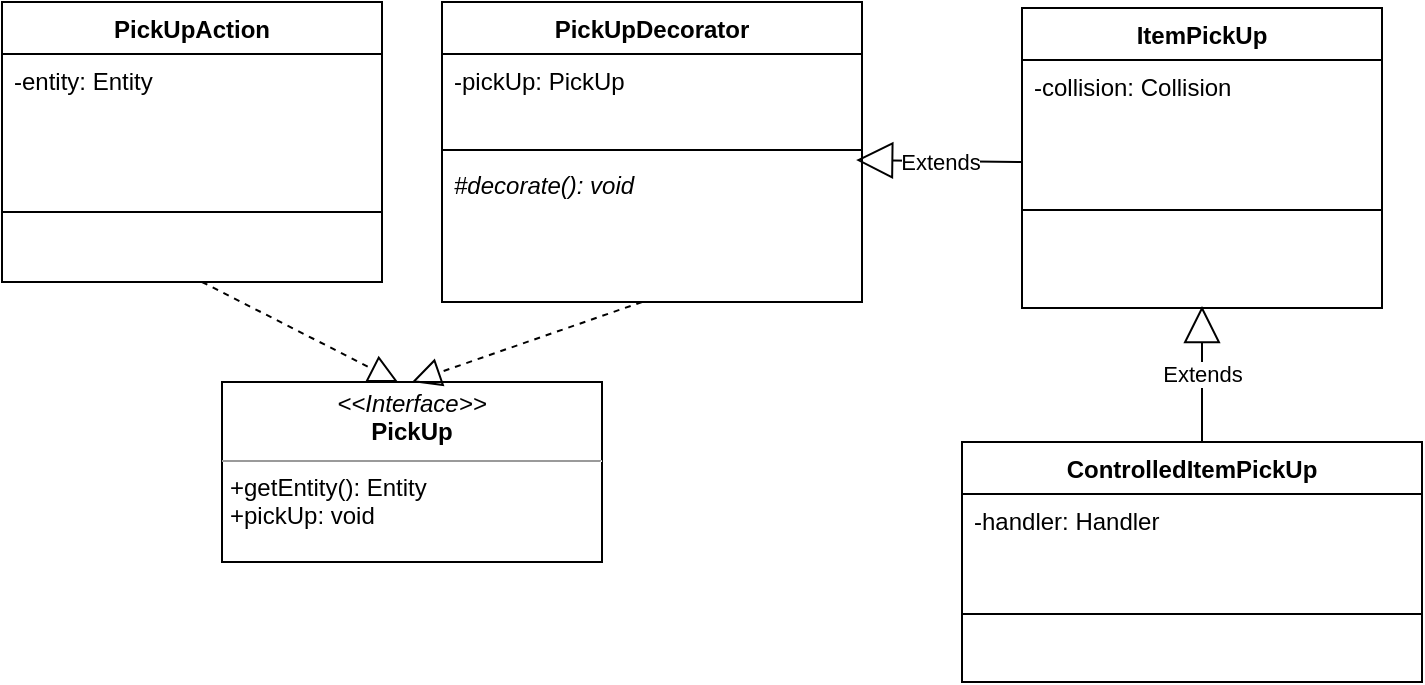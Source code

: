 <mxfile version="13.9.9" type="device"><diagram id="JoFQByJw2eYLuY0I7_IH" name="Page-1"><mxGraphModel dx="852" dy="494" grid="1" gridSize="10" guides="1" tooltips="1" connect="1" arrows="1" fold="1" page="1" pageScale="1" pageWidth="850" pageHeight="1100" math="0" shadow="0"><root><mxCell id="0"/><mxCell id="1" parent="0"/><mxCell id="b1nT_rkuJrMs0i4mq1yK-100" value="PickUpAction" style="swimlane;fontStyle=1;align=center;verticalAlign=top;childLayout=stackLayout;horizontal=1;startSize=26;horizontalStack=0;resizeParent=1;resizeParentMax=0;resizeLast=0;collapsible=1;marginBottom=0;" parent="1" vertex="1"><mxGeometry x="180" y="150" width="190" height="140" as="geometry"/></mxCell><mxCell id="b1nT_rkuJrMs0i4mq1yK-101" value="-entity: Entity&#10;" style="text;strokeColor=none;fillColor=none;align=left;verticalAlign=top;spacingLeft=4;spacingRight=4;overflow=hidden;rotatable=0;points=[[0,0.5],[1,0.5]];portConstraint=eastwest;" parent="b1nT_rkuJrMs0i4mq1yK-100" vertex="1"><mxGeometry y="26" width="190" height="44" as="geometry"/></mxCell><mxCell id="b1nT_rkuJrMs0i4mq1yK-102" value="" style="line;strokeWidth=1;fillColor=none;align=left;verticalAlign=middle;spacingTop=-1;spacingLeft=3;spacingRight=3;rotatable=0;labelPosition=right;points=[];portConstraint=eastwest;" parent="b1nT_rkuJrMs0i4mq1yK-100" vertex="1"><mxGeometry y="70" width="190" height="70" as="geometry"/></mxCell><mxCell id="b1nT_rkuJrMs0i4mq1yK-111" value="PickUpDecorator" style="swimlane;fontStyle=1;align=center;verticalAlign=top;childLayout=stackLayout;horizontal=1;startSize=26;horizontalStack=0;resizeParent=1;resizeParentMax=0;resizeLast=0;collapsible=1;marginBottom=0;" parent="1" vertex="1"><mxGeometry x="400" y="150" width="210" height="150" as="geometry"/></mxCell><mxCell id="b1nT_rkuJrMs0i4mq1yK-112" value="-pickUp: PickUp" style="text;strokeColor=none;fillColor=none;align=left;verticalAlign=top;spacingLeft=4;spacingRight=4;overflow=hidden;rotatable=0;points=[[0,0.5],[1,0.5]];portConstraint=eastwest;" parent="b1nT_rkuJrMs0i4mq1yK-111" vertex="1"><mxGeometry y="26" width="210" height="44" as="geometry"/></mxCell><mxCell id="b1nT_rkuJrMs0i4mq1yK-113" value="" style="line;strokeWidth=1;fillColor=none;align=left;verticalAlign=middle;spacingTop=-1;spacingLeft=3;spacingRight=3;rotatable=0;labelPosition=right;points=[];portConstraint=eastwest;" parent="b1nT_rkuJrMs0i4mq1yK-111" vertex="1"><mxGeometry y="70" width="210" height="8" as="geometry"/></mxCell><mxCell id="b1nT_rkuJrMs0i4mq1yK-115" value="#decorate(): void" style="text;strokeColor=none;fillColor=none;align=left;verticalAlign=top;spacingLeft=4;spacingRight=4;overflow=hidden;rotatable=0;points=[[0,0.5],[1,0.5]];portConstraint=eastwest;fontStyle=2" parent="b1nT_rkuJrMs0i4mq1yK-111" vertex="1"><mxGeometry y="78" width="210" height="72" as="geometry"/></mxCell><mxCell id="b1nT_rkuJrMs0i4mq1yK-116" value="&lt;p style=&quot;margin: 0px ; margin-top: 4px ; text-align: center&quot;&gt;&lt;i&gt;&amp;lt;&amp;lt;Interface&amp;gt;&amp;gt;&lt;/i&gt;&lt;br&gt;&lt;b&gt;PickUp&lt;/b&gt;&lt;/p&gt;&lt;hr size=&quot;1&quot;&gt;&lt;p style=&quot;margin: 0px ; margin-left: 4px&quot;&gt;+getEntity(): Entity&lt;/p&gt;&lt;p style=&quot;margin: 0px ; margin-left: 4px&quot;&gt;+pickUp: void&lt;br&gt;&lt;/p&gt;" style="verticalAlign=top;align=left;overflow=fill;fontSize=12;fontFamily=Helvetica;html=1;" parent="1" vertex="1"><mxGeometry x="290" y="340" width="190" height="90" as="geometry"/></mxCell><mxCell id="b1nT_rkuJrMs0i4mq1yK-119" value="" style="endArrow=block;dashed=1;endFill=0;endSize=12;html=1;entryX=0.5;entryY=0;entryDx=0;entryDy=0;" parent="1" target="b1nT_rkuJrMs0i4mq1yK-116" edge="1"><mxGeometry width="160" relative="1" as="geometry"><mxPoint x="500" y="300" as="sourcePoint"/><mxPoint x="660" y="300" as="targetPoint"/></mxGeometry></mxCell><mxCell id="_IDvIvZla8uUR6F14BlI-1" value="" style="endArrow=block;dashed=1;endFill=0;endSize=12;html=1;" parent="1" edge="1"><mxGeometry width="160" relative="1" as="geometry"><mxPoint x="280" y="290" as="sourcePoint"/><mxPoint x="378" y="340" as="targetPoint"/></mxGeometry></mxCell><mxCell id="_IDvIvZla8uUR6F14BlI-2" value="ItemPickUp" style="swimlane;fontStyle=1;align=center;verticalAlign=top;childLayout=stackLayout;horizontal=1;startSize=26;horizontalStack=0;resizeParent=1;resizeParentMax=0;resizeLast=0;collapsible=1;marginBottom=0;" parent="1" vertex="1"><mxGeometry x="690" y="153" width="180" height="150" as="geometry"/></mxCell><mxCell id="_IDvIvZla8uUR6F14BlI-3" value="-collision: Collision" style="text;strokeColor=none;fillColor=none;align=left;verticalAlign=top;spacingLeft=4;spacingRight=4;overflow=hidden;rotatable=0;points=[[0,0.5],[1,0.5]];portConstraint=eastwest;" parent="_IDvIvZla8uUR6F14BlI-2" vertex="1"><mxGeometry y="26" width="180" height="26" as="geometry"/></mxCell><mxCell id="_IDvIvZla8uUR6F14BlI-4" value="" style="line;strokeWidth=1;fillColor=none;align=left;verticalAlign=middle;spacingTop=-1;spacingLeft=3;spacingRight=3;rotatable=0;labelPosition=right;points=[];portConstraint=eastwest;" parent="_IDvIvZla8uUR6F14BlI-2" vertex="1"><mxGeometry y="52" width="180" height="98" as="geometry"/></mxCell><mxCell id="_IDvIvZla8uUR6F14BlI-10" value="Extends" style="endArrow=block;endSize=16;endFill=0;html=1;entryX=0.986;entryY=0.024;entryDx=0;entryDy=0;entryPerimeter=0;" parent="_IDvIvZla8uUR6F14BlI-2" edge="1"><mxGeometry width="160" relative="1" as="geometry"><mxPoint y="77" as="sourcePoint"/><mxPoint x="-82.94" y="76.008" as="targetPoint"/></mxGeometry></mxCell><mxCell id="_IDvIvZla8uUR6F14BlI-6" value="ControlledItemPickUp" style="swimlane;fontStyle=1;align=center;verticalAlign=top;childLayout=stackLayout;horizontal=1;startSize=26;horizontalStack=0;resizeParent=1;resizeParentMax=0;resizeLast=0;collapsible=1;marginBottom=0;" parent="1" vertex="1"><mxGeometry x="660" y="370" width="230" height="120" as="geometry"/></mxCell><mxCell id="_IDvIvZla8uUR6F14BlI-11" value="Extends" style="endArrow=block;endSize=16;endFill=0;html=1;entryX=0.5;entryY=0.989;entryDx=0;entryDy=0;entryPerimeter=0;" parent="_IDvIvZla8uUR6F14BlI-6" edge="1"><mxGeometry width="160" relative="1" as="geometry"><mxPoint x="120" as="sourcePoint"/><mxPoint x="120" y="-67.99" as="targetPoint"/></mxGeometry></mxCell><mxCell id="_IDvIvZla8uUR6F14BlI-7" value="-handler: Handler" style="text;strokeColor=none;fillColor=none;align=left;verticalAlign=top;spacingLeft=4;spacingRight=4;overflow=hidden;rotatable=0;points=[[0,0.5],[1,0.5]];portConstraint=eastwest;" parent="_IDvIvZla8uUR6F14BlI-6" vertex="1"><mxGeometry y="26" width="230" height="26" as="geometry"/></mxCell><mxCell id="_IDvIvZla8uUR6F14BlI-8" value="" style="line;strokeWidth=1;fillColor=none;align=left;verticalAlign=middle;spacingTop=-1;spacingLeft=3;spacingRight=3;rotatable=0;labelPosition=right;points=[];portConstraint=eastwest;" parent="_IDvIvZla8uUR6F14BlI-6" vertex="1"><mxGeometry y="52" width="230" height="68" as="geometry"/></mxCell></root></mxGraphModel></diagram></mxfile>